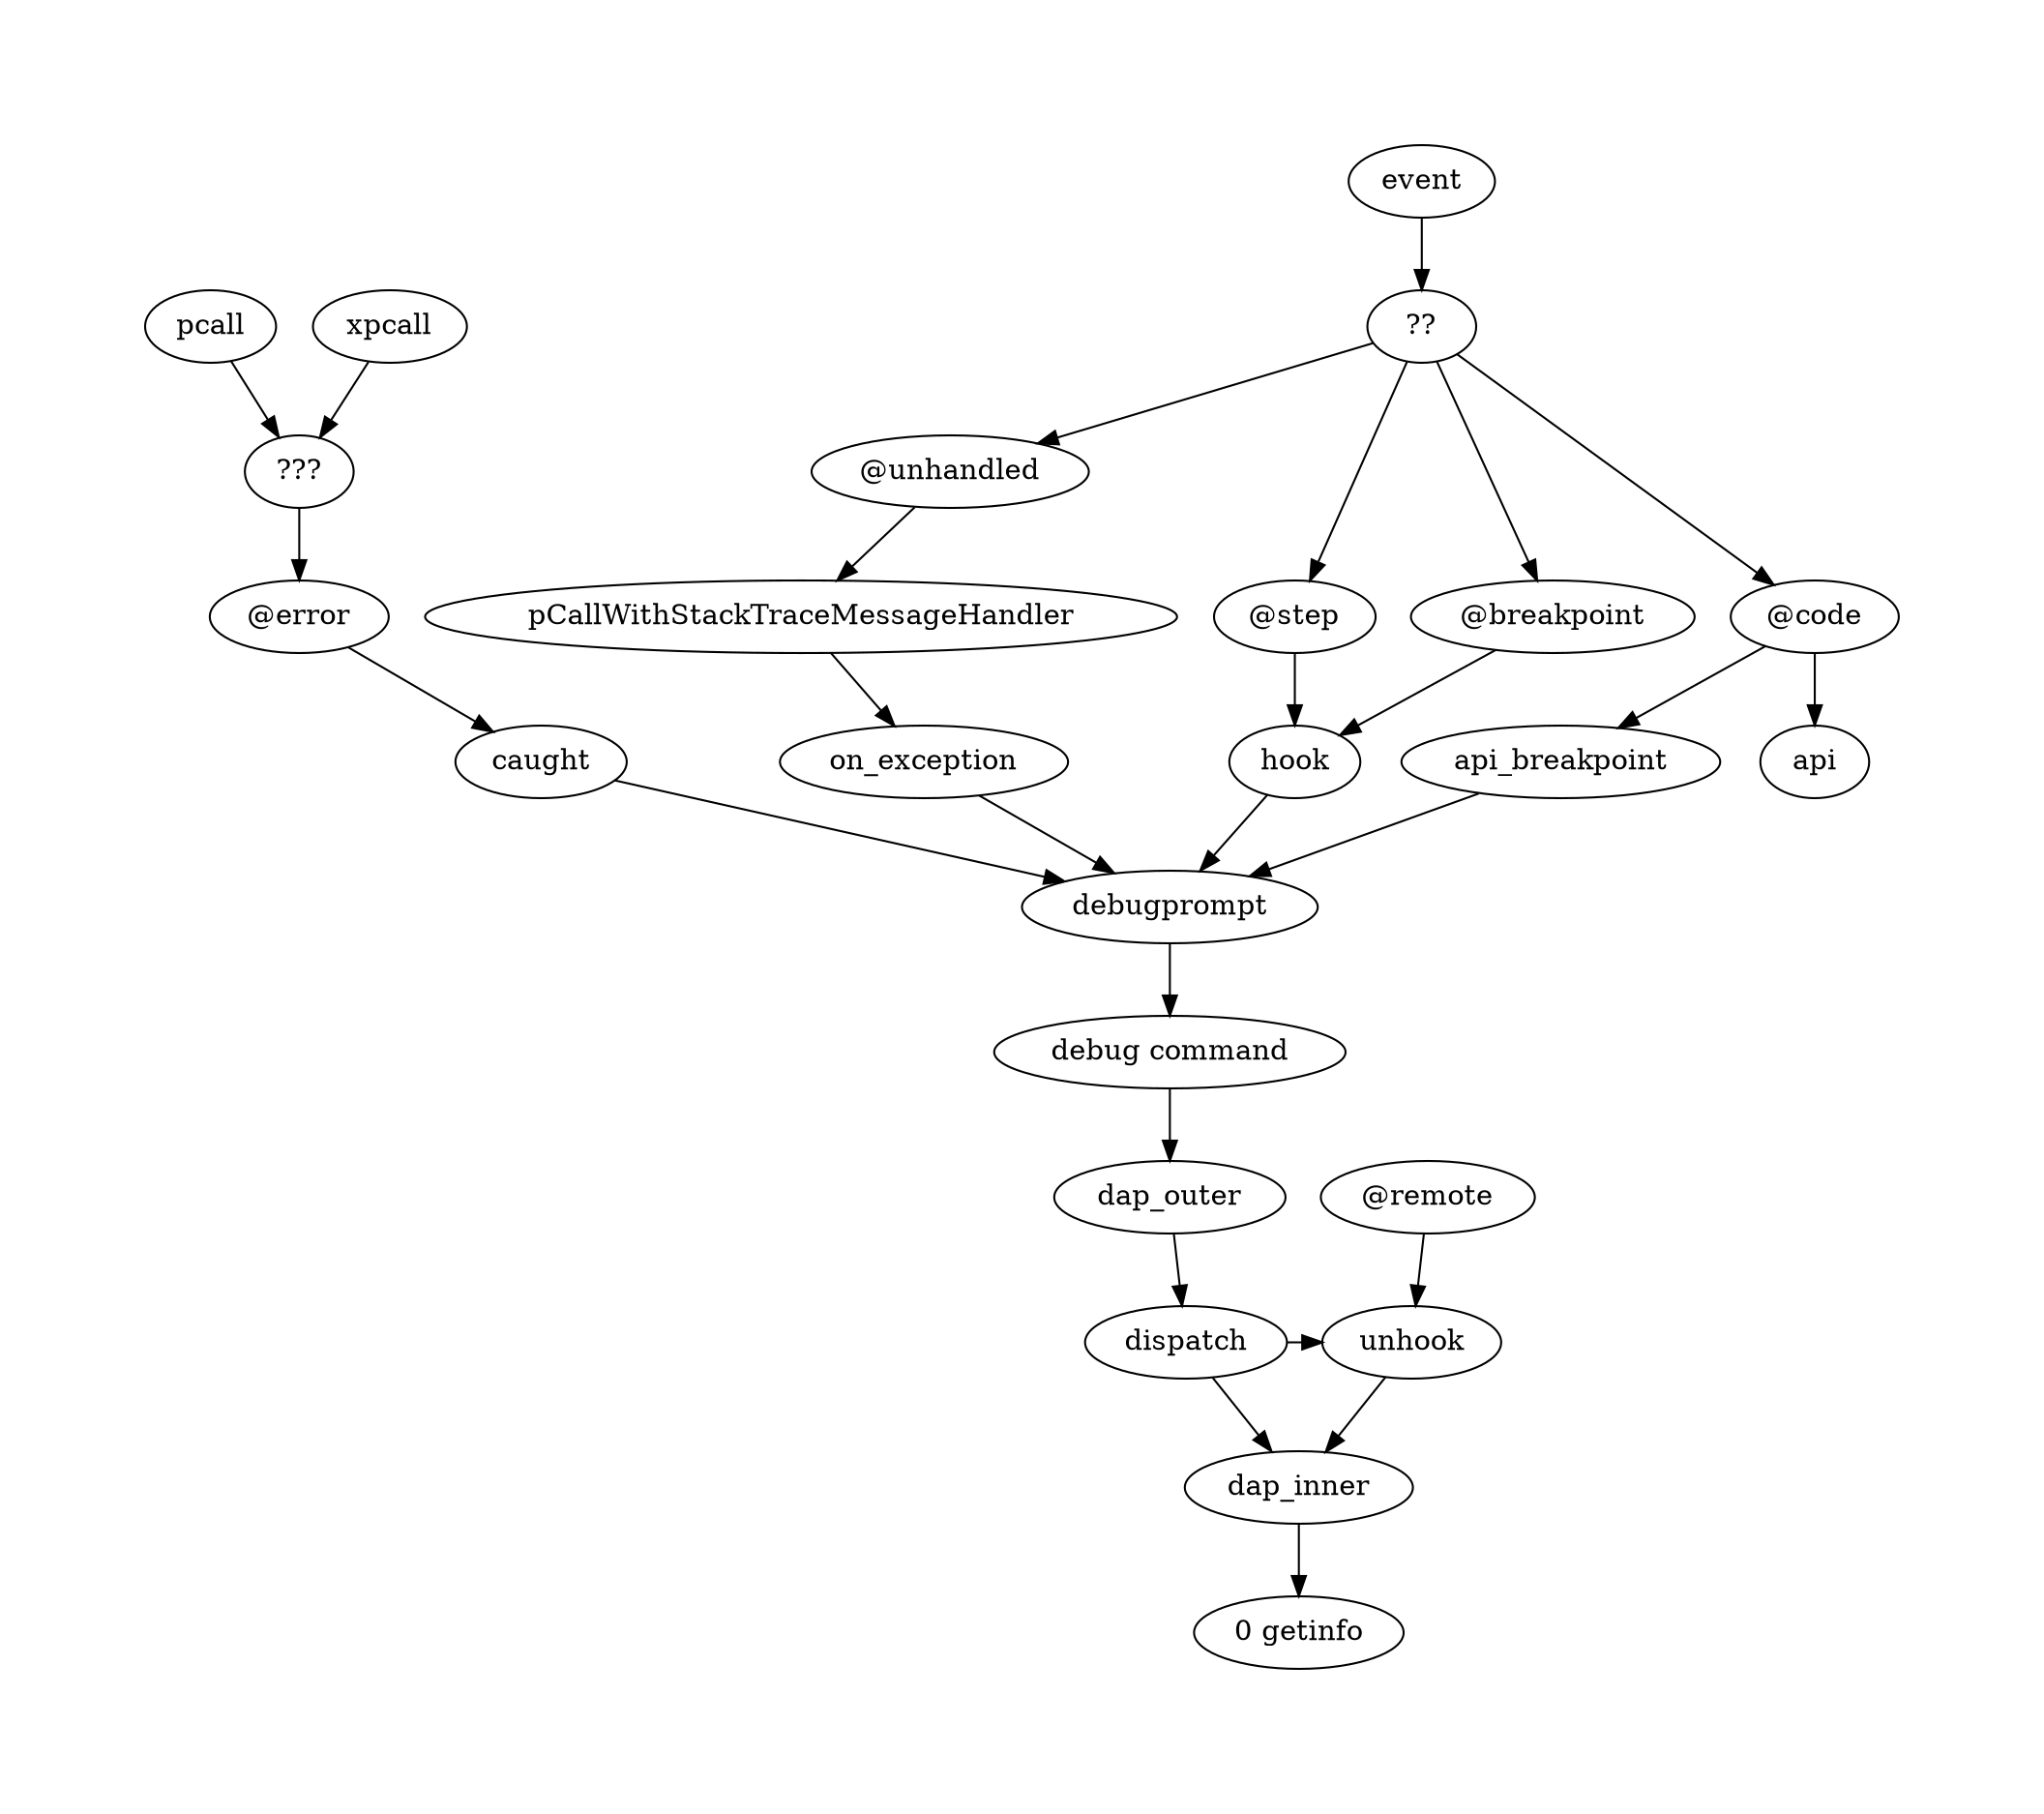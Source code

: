 digraph calls {
pad=1
# 0 getinfo, 1 stackTrace, 2 callThread, 3 stackTrace, 4 debug command, 5 debug.debug,
# in normal stepping:                       6 sethook callback, 7 at breakpoint
# in exception (instrument only)            6 on_error callback, 7 pCallWithStackTraceMessageHandler, 8 at exception
# in remote-redirected call:                2 unhook, 3 at stack

"@code" -> api
"??" -> "@code" -> api_breakpoint -> debugprompt;

pcall -> "???" -> "@error" -> caught -> debugprompt
xpcall -> "???"

event -> "??"
"??" -> "@unhandled" -> pCallWithStackTraceMessageHandler -> on_exception -> debugprompt;
"??" -> "@step" -> hook;
"??" -> "@breakpoint" -> hook;
hook -> debugprompt;

debugprompt -> "debug command" -> dap_outer -> dispatch -> dap_inner;
dispatch -> unhook;
"@remote" -> unhook -> dap_inner

dap_inner -> "0 getinfo";

{ rank=same; "@code" "@step" "@breakpoint" "@error" }
{ rank=same; hook api_breakpoint on_exception caught }
{ rank=same; dispatch unhook }

}